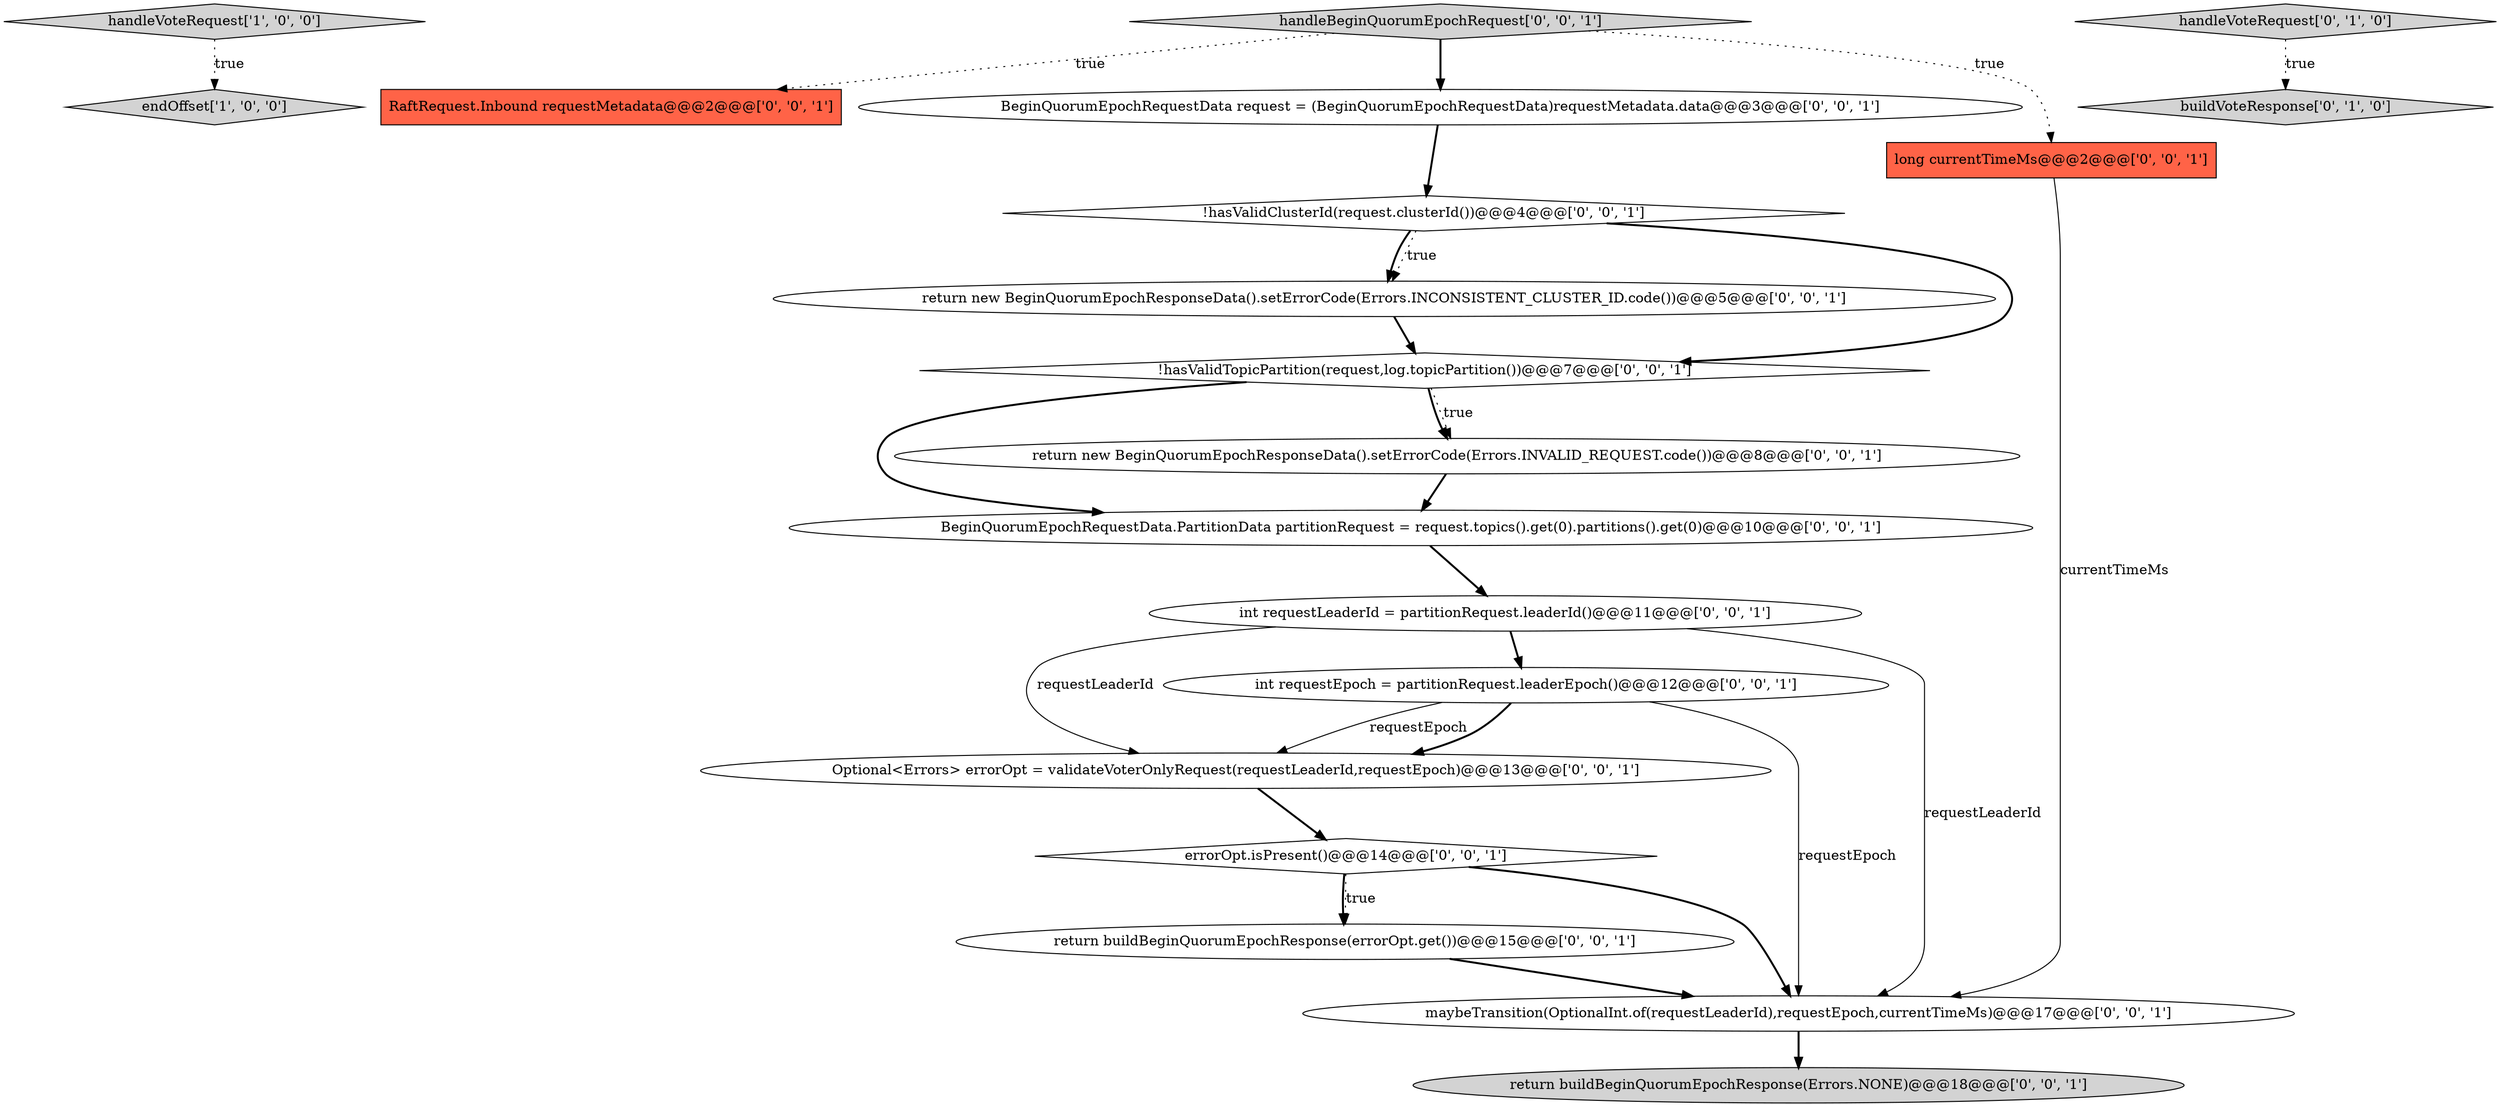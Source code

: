 digraph {
1 [style = filled, label = "handleVoteRequest['1', '0', '0']", fillcolor = lightgray, shape = diamond image = "AAA0AAABBB1BBB"];
5 [style = filled, label = "BeginQuorumEpochRequestData.PartitionData partitionRequest = request.topics().get(0).partitions().get(0)@@@10@@@['0', '0', '1']", fillcolor = white, shape = ellipse image = "AAA0AAABBB3BBB"];
6 [style = filled, label = "errorOpt.isPresent()@@@14@@@['0', '0', '1']", fillcolor = white, shape = diamond image = "AAA0AAABBB3BBB"];
8 [style = filled, label = "return buildBeginQuorumEpochResponse(Errors.NONE)@@@18@@@['0', '0', '1']", fillcolor = lightgray, shape = ellipse image = "AAA0AAABBB3BBB"];
14 [style = filled, label = "Optional<Errors> errorOpt = validateVoterOnlyRequest(requestLeaderId,requestEpoch)@@@13@@@['0', '0', '1']", fillcolor = white, shape = ellipse image = "AAA0AAABBB3BBB"];
16 [style = filled, label = "RaftRequest.Inbound requestMetadata@@@2@@@['0', '0', '1']", fillcolor = tomato, shape = box image = "AAA0AAABBB3BBB"];
15 [style = filled, label = "int requestLeaderId = partitionRequest.leaderId()@@@11@@@['0', '0', '1']", fillcolor = white, shape = ellipse image = "AAA0AAABBB3BBB"];
2 [style = filled, label = "buildVoteResponse['0', '1', '0']", fillcolor = lightgray, shape = diamond image = "AAA0AAABBB2BBB"];
18 [style = filled, label = "BeginQuorumEpochRequestData request = (BeginQuorumEpochRequestData)requestMetadata.data@@@3@@@['0', '0', '1']", fillcolor = white, shape = ellipse image = "AAA0AAABBB3BBB"];
3 [style = filled, label = "handleVoteRequest['0', '1', '0']", fillcolor = lightgray, shape = diamond image = "AAA0AAABBB2BBB"];
13 [style = filled, label = "int requestEpoch = partitionRequest.leaderEpoch()@@@12@@@['0', '0', '1']", fillcolor = white, shape = ellipse image = "AAA0AAABBB3BBB"];
0 [style = filled, label = "endOffset['1', '0', '0']", fillcolor = lightgray, shape = diamond image = "AAA0AAABBB1BBB"];
11 [style = filled, label = "long currentTimeMs@@@2@@@['0', '0', '1']", fillcolor = tomato, shape = box image = "AAA0AAABBB3BBB"];
12 [style = filled, label = "handleBeginQuorumEpochRequest['0', '0', '1']", fillcolor = lightgray, shape = diamond image = "AAA0AAABBB3BBB"];
17 [style = filled, label = "return buildBeginQuorumEpochResponse(errorOpt.get())@@@15@@@['0', '0', '1']", fillcolor = white, shape = ellipse image = "AAA0AAABBB3BBB"];
9 [style = filled, label = "maybeTransition(OptionalInt.of(requestLeaderId),requestEpoch,currentTimeMs)@@@17@@@['0', '0', '1']", fillcolor = white, shape = ellipse image = "AAA0AAABBB3BBB"];
19 [style = filled, label = "return new BeginQuorumEpochResponseData().setErrorCode(Errors.INVALID_REQUEST.code())@@@8@@@['0', '0', '1']", fillcolor = white, shape = ellipse image = "AAA0AAABBB3BBB"];
7 [style = filled, label = "return new BeginQuorumEpochResponseData().setErrorCode(Errors.INCONSISTENT_CLUSTER_ID.code())@@@5@@@['0', '0', '1']", fillcolor = white, shape = ellipse image = "AAA0AAABBB3BBB"];
4 [style = filled, label = "!hasValidClusterId(request.clusterId())@@@4@@@['0', '0', '1']", fillcolor = white, shape = diamond image = "AAA0AAABBB3BBB"];
10 [style = filled, label = "!hasValidTopicPartition(request,log.topicPartition())@@@7@@@['0', '0', '1']", fillcolor = white, shape = diamond image = "AAA0AAABBB3BBB"];
15->9 [style = solid, label="requestLeaderId"];
13->9 [style = solid, label="requestEpoch"];
4->7 [style = bold, label=""];
19->5 [style = bold, label=""];
1->0 [style = dotted, label="true"];
7->10 [style = bold, label=""];
13->14 [style = solid, label="requestEpoch"];
12->16 [style = dotted, label="true"];
12->11 [style = dotted, label="true"];
4->7 [style = dotted, label="true"];
11->9 [style = solid, label="currentTimeMs"];
6->17 [style = bold, label=""];
6->17 [style = dotted, label="true"];
10->19 [style = bold, label=""];
6->9 [style = bold, label=""];
15->14 [style = solid, label="requestLeaderId"];
3->2 [style = dotted, label="true"];
17->9 [style = bold, label=""];
12->18 [style = bold, label=""];
15->13 [style = bold, label=""];
14->6 [style = bold, label=""];
4->10 [style = bold, label=""];
10->19 [style = dotted, label="true"];
9->8 [style = bold, label=""];
13->14 [style = bold, label=""];
10->5 [style = bold, label=""];
18->4 [style = bold, label=""];
5->15 [style = bold, label=""];
}
